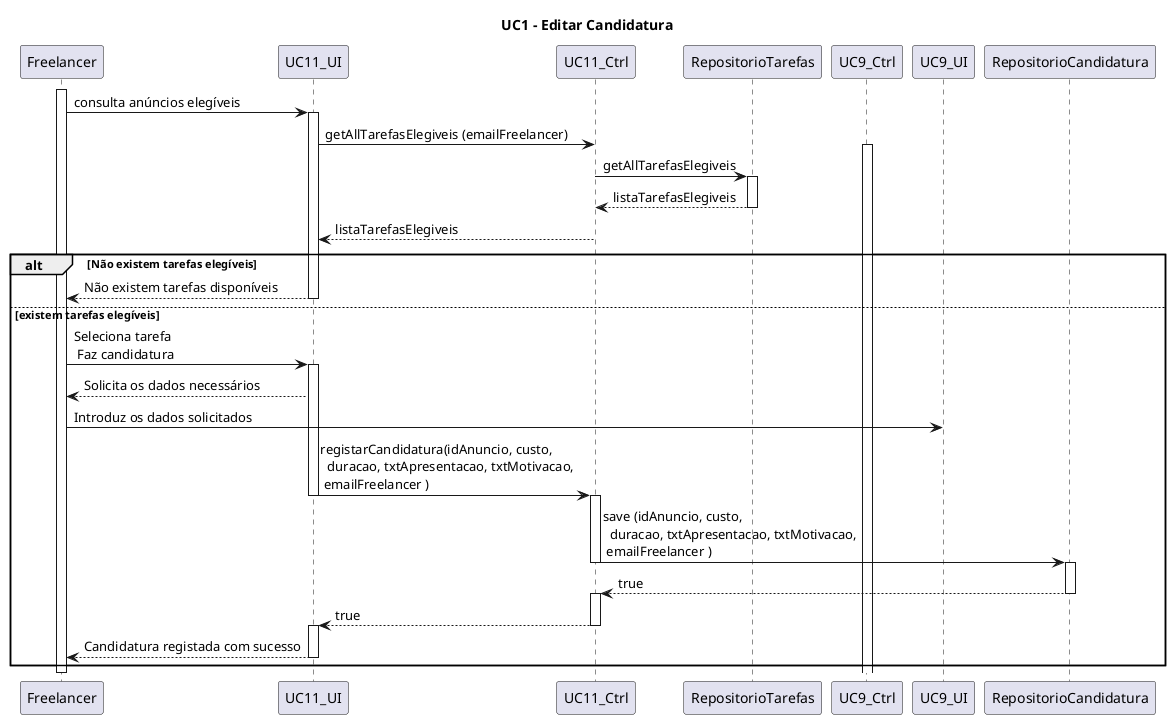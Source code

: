 @startuml

participant Freelancer
participant UC11_UI
participant UC11_Ctrl
participant RepositorioTarefas


title UC1 - Editar Candidatura
activate Freelancer
Freelancer -> UC11_UI : consulta anúncios elegíveis
activate UC11_UI
UC11_UI -> UC11_Ctrl : getAllTarefasElegiveis (emailFreelancer)
activate UC9_Ctrl
UC11_Ctrl -> RepositorioTarefas : getAllTarefasElegiveis
activate RepositorioTarefas
RepositorioTarefas --> UC11_Ctrl : listaTarefasElegiveis
deactivate RepositorioTarefas
UC11_Ctrl --> UC11_UI : listaTarefasElegiveis
deactivate UC11_Ctrl
alt Não existem tarefas elegíveis
UC11_UI --> Freelancer : Não existem tarefas disponíveis
deactivate UC11_UI
else existem tarefas elegíveis
Freelancer -> UC11_UI : Seleciona tarefa \n Faz candidatura
activate UC11_UI
UC11_UI --> Freelancer : Solicita os dados necessários
Freelancer -> UC9_UI : Introduz os dados solicitados
UC11_UI -> UC11_Ctrl : registarCandidatura(idAnuncio, custo,\n  duracao, txtApresentacao, txtMotivacao,\n emailFreelancer )
deactivate UC11_UI
activate UC11_Ctrl
UC11_Ctrl -> RepositorioCandidatura : save (idAnuncio, custo,\n  duracao, txtApresentacao, txtMotivacao,\n emailFreelancer )
deactivate UC11_Ctrl
activate RepositorioCandidatura
RepositorioCandidatura --> UC11_Ctrl : true
deactivate RepositorioCandidatura
activate UC11_Ctrl
UC11_Ctrl --> UC11_UI : true
deactivate UC11_Ctrl
activate UC11_UI
UC11_UI --> Freelancer : Candidatura registada com sucesso
deactivate UC11_UI
end
deactivate Freelancer
@enduml